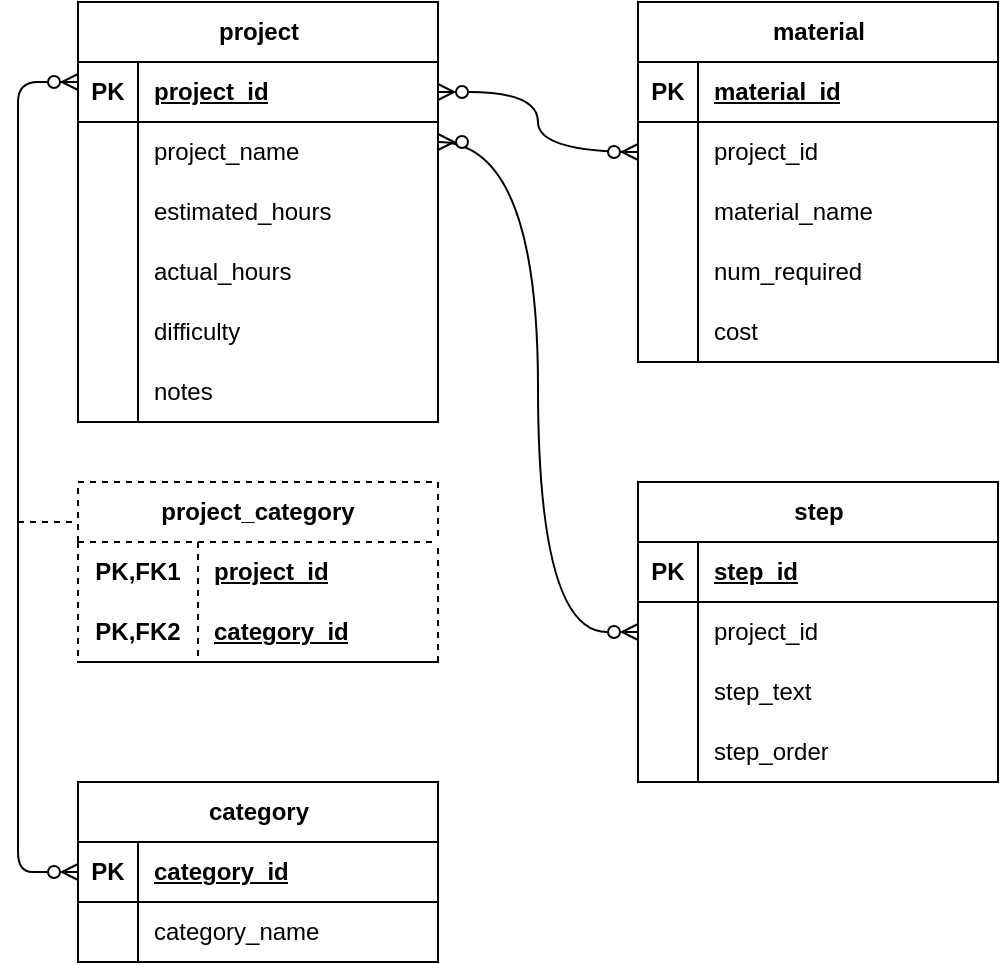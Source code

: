 <mxfile version="21.2.1" type="device">
  <diagram name="Page-1" id="pzcDLendop_btWF9SKgL">
    <mxGraphModel dx="1050" dy="621" grid="1" gridSize="10" guides="1" tooltips="1" connect="1" arrows="1" fold="1" page="1" pageScale="1" pageWidth="827" pageHeight="1169" math="0" shadow="0">
      <root>
        <mxCell id="0" />
        <mxCell id="1" parent="0" />
        <mxCell id="HXFpmA459Xm4m_ooiVOO-1" value="project" style="shape=table;startSize=30;container=1;collapsible=1;childLayout=tableLayout;fixedRows=1;rowLines=0;fontStyle=1;align=center;resizeLast=1;html=1;" vertex="1" parent="1">
          <mxGeometry x="80" y="80" width="180" height="210" as="geometry" />
        </mxCell>
        <mxCell id="HXFpmA459Xm4m_ooiVOO-2" value="" style="shape=tableRow;horizontal=0;startSize=0;swimlaneHead=0;swimlaneBody=0;fillColor=none;collapsible=0;dropTarget=0;points=[[0,0.5],[1,0.5]];portConstraint=eastwest;top=0;left=0;right=0;bottom=1;" vertex="1" parent="HXFpmA459Xm4m_ooiVOO-1">
          <mxGeometry y="30" width="180" height="30" as="geometry" />
        </mxCell>
        <mxCell id="HXFpmA459Xm4m_ooiVOO-3" value="PK" style="shape=partialRectangle;connectable=0;fillColor=none;top=0;left=0;bottom=0;right=0;fontStyle=1;overflow=hidden;whiteSpace=wrap;html=1;" vertex="1" parent="HXFpmA459Xm4m_ooiVOO-2">
          <mxGeometry width="30" height="30" as="geometry">
            <mxRectangle width="30" height="30" as="alternateBounds" />
          </mxGeometry>
        </mxCell>
        <mxCell id="HXFpmA459Xm4m_ooiVOO-4" value="project_id" style="shape=partialRectangle;connectable=0;fillColor=none;top=0;left=0;bottom=0;right=0;align=left;spacingLeft=6;fontStyle=5;overflow=hidden;whiteSpace=wrap;html=1;" vertex="1" parent="HXFpmA459Xm4m_ooiVOO-2">
          <mxGeometry x="30" width="150" height="30" as="geometry">
            <mxRectangle width="150" height="30" as="alternateBounds" />
          </mxGeometry>
        </mxCell>
        <mxCell id="HXFpmA459Xm4m_ooiVOO-5" value="" style="shape=tableRow;horizontal=0;startSize=0;swimlaneHead=0;swimlaneBody=0;fillColor=none;collapsible=0;dropTarget=0;points=[[0,0.5],[1,0.5]];portConstraint=eastwest;top=0;left=0;right=0;bottom=0;" vertex="1" parent="HXFpmA459Xm4m_ooiVOO-1">
          <mxGeometry y="60" width="180" height="30" as="geometry" />
        </mxCell>
        <mxCell id="HXFpmA459Xm4m_ooiVOO-6" value="" style="shape=partialRectangle;connectable=0;fillColor=none;top=0;left=0;bottom=0;right=0;editable=1;overflow=hidden;whiteSpace=wrap;html=1;" vertex="1" parent="HXFpmA459Xm4m_ooiVOO-5">
          <mxGeometry width="30" height="30" as="geometry">
            <mxRectangle width="30" height="30" as="alternateBounds" />
          </mxGeometry>
        </mxCell>
        <mxCell id="HXFpmA459Xm4m_ooiVOO-7" value="project_name" style="shape=partialRectangle;connectable=0;fillColor=none;top=0;left=0;bottom=0;right=0;align=left;spacingLeft=6;overflow=hidden;whiteSpace=wrap;html=1;" vertex="1" parent="HXFpmA459Xm4m_ooiVOO-5">
          <mxGeometry x="30" width="150" height="30" as="geometry">
            <mxRectangle width="150" height="30" as="alternateBounds" />
          </mxGeometry>
        </mxCell>
        <mxCell id="HXFpmA459Xm4m_ooiVOO-8" value="" style="shape=tableRow;horizontal=0;startSize=0;swimlaneHead=0;swimlaneBody=0;fillColor=none;collapsible=0;dropTarget=0;points=[[0,0.5],[1,0.5]];portConstraint=eastwest;top=0;left=0;right=0;bottom=0;" vertex="1" parent="HXFpmA459Xm4m_ooiVOO-1">
          <mxGeometry y="90" width="180" height="30" as="geometry" />
        </mxCell>
        <mxCell id="HXFpmA459Xm4m_ooiVOO-9" value="" style="shape=partialRectangle;connectable=0;fillColor=none;top=0;left=0;bottom=0;right=0;editable=1;overflow=hidden;whiteSpace=wrap;html=1;" vertex="1" parent="HXFpmA459Xm4m_ooiVOO-8">
          <mxGeometry width="30" height="30" as="geometry">
            <mxRectangle width="30" height="30" as="alternateBounds" />
          </mxGeometry>
        </mxCell>
        <mxCell id="HXFpmA459Xm4m_ooiVOO-10" value="estimated_hours" style="shape=partialRectangle;connectable=0;fillColor=none;top=0;left=0;bottom=0;right=0;align=left;spacingLeft=6;overflow=hidden;whiteSpace=wrap;html=1;" vertex="1" parent="HXFpmA459Xm4m_ooiVOO-8">
          <mxGeometry x="30" width="150" height="30" as="geometry">
            <mxRectangle width="150" height="30" as="alternateBounds" />
          </mxGeometry>
        </mxCell>
        <mxCell id="HXFpmA459Xm4m_ooiVOO-11" value="" style="shape=tableRow;horizontal=0;startSize=0;swimlaneHead=0;swimlaneBody=0;fillColor=none;collapsible=0;dropTarget=0;points=[[0,0.5],[1,0.5]];portConstraint=eastwest;top=0;left=0;right=0;bottom=0;" vertex="1" parent="HXFpmA459Xm4m_ooiVOO-1">
          <mxGeometry y="120" width="180" height="30" as="geometry" />
        </mxCell>
        <mxCell id="HXFpmA459Xm4m_ooiVOO-12" value="" style="shape=partialRectangle;connectable=0;fillColor=none;top=0;left=0;bottom=0;right=0;editable=1;overflow=hidden;whiteSpace=wrap;html=1;" vertex="1" parent="HXFpmA459Xm4m_ooiVOO-11">
          <mxGeometry width="30" height="30" as="geometry">
            <mxRectangle width="30" height="30" as="alternateBounds" />
          </mxGeometry>
        </mxCell>
        <mxCell id="HXFpmA459Xm4m_ooiVOO-13" value="actual_hours" style="shape=partialRectangle;connectable=0;fillColor=none;top=0;left=0;bottom=0;right=0;align=left;spacingLeft=6;overflow=hidden;whiteSpace=wrap;html=1;" vertex="1" parent="HXFpmA459Xm4m_ooiVOO-11">
          <mxGeometry x="30" width="150" height="30" as="geometry">
            <mxRectangle width="150" height="30" as="alternateBounds" />
          </mxGeometry>
        </mxCell>
        <mxCell id="HXFpmA459Xm4m_ooiVOO-20" style="shape=tableRow;horizontal=0;startSize=0;swimlaneHead=0;swimlaneBody=0;fillColor=none;collapsible=0;dropTarget=0;points=[[0,0.5],[1,0.5]];portConstraint=eastwest;top=0;left=0;right=0;bottom=0;" vertex="1" parent="HXFpmA459Xm4m_ooiVOO-1">
          <mxGeometry y="150" width="180" height="30" as="geometry" />
        </mxCell>
        <mxCell id="HXFpmA459Xm4m_ooiVOO-21" style="shape=partialRectangle;connectable=0;fillColor=none;top=0;left=0;bottom=0;right=0;editable=1;overflow=hidden;whiteSpace=wrap;html=1;" vertex="1" parent="HXFpmA459Xm4m_ooiVOO-20">
          <mxGeometry width="30" height="30" as="geometry">
            <mxRectangle width="30" height="30" as="alternateBounds" />
          </mxGeometry>
        </mxCell>
        <mxCell id="HXFpmA459Xm4m_ooiVOO-22" value="difficulty" style="shape=partialRectangle;connectable=0;fillColor=none;top=0;left=0;bottom=0;right=0;align=left;spacingLeft=6;overflow=hidden;whiteSpace=wrap;html=1;" vertex="1" parent="HXFpmA459Xm4m_ooiVOO-20">
          <mxGeometry x="30" width="150" height="30" as="geometry">
            <mxRectangle width="150" height="30" as="alternateBounds" />
          </mxGeometry>
        </mxCell>
        <mxCell id="HXFpmA459Xm4m_ooiVOO-17" style="shape=tableRow;horizontal=0;startSize=0;swimlaneHead=0;swimlaneBody=0;fillColor=none;collapsible=0;dropTarget=0;points=[[0,0.5],[1,0.5]];portConstraint=eastwest;top=0;left=0;right=0;bottom=0;" vertex="1" parent="HXFpmA459Xm4m_ooiVOO-1">
          <mxGeometry y="180" width="180" height="30" as="geometry" />
        </mxCell>
        <mxCell id="HXFpmA459Xm4m_ooiVOO-18" style="shape=partialRectangle;connectable=0;fillColor=none;top=0;left=0;bottom=0;right=0;editable=1;overflow=hidden;whiteSpace=wrap;html=1;" vertex="1" parent="HXFpmA459Xm4m_ooiVOO-17">
          <mxGeometry width="30" height="30" as="geometry">
            <mxRectangle width="30" height="30" as="alternateBounds" />
          </mxGeometry>
        </mxCell>
        <mxCell id="HXFpmA459Xm4m_ooiVOO-19" value="notes" style="shape=partialRectangle;connectable=0;fillColor=none;top=0;left=0;bottom=0;right=0;align=left;spacingLeft=6;overflow=hidden;whiteSpace=wrap;html=1;" vertex="1" parent="HXFpmA459Xm4m_ooiVOO-17">
          <mxGeometry x="30" width="150" height="30" as="geometry">
            <mxRectangle width="150" height="30" as="alternateBounds" />
          </mxGeometry>
        </mxCell>
        <mxCell id="HXFpmA459Xm4m_ooiVOO-26" value="material" style="shape=table;startSize=30;container=1;collapsible=1;childLayout=tableLayout;fixedRows=1;rowLines=0;fontStyle=1;align=center;resizeLast=1;html=1;" vertex="1" parent="1">
          <mxGeometry x="360" y="80" width="180" height="180" as="geometry" />
        </mxCell>
        <mxCell id="HXFpmA459Xm4m_ooiVOO-27" value="" style="shape=tableRow;horizontal=0;startSize=0;swimlaneHead=0;swimlaneBody=0;fillColor=none;collapsible=0;dropTarget=0;points=[[0,0.5],[1,0.5]];portConstraint=eastwest;top=0;left=0;right=0;bottom=1;" vertex="1" parent="HXFpmA459Xm4m_ooiVOO-26">
          <mxGeometry y="30" width="180" height="30" as="geometry" />
        </mxCell>
        <mxCell id="HXFpmA459Xm4m_ooiVOO-28" value="PK" style="shape=partialRectangle;connectable=0;fillColor=none;top=0;left=0;bottom=0;right=0;fontStyle=1;overflow=hidden;whiteSpace=wrap;html=1;" vertex="1" parent="HXFpmA459Xm4m_ooiVOO-27">
          <mxGeometry width="30" height="30" as="geometry">
            <mxRectangle width="30" height="30" as="alternateBounds" />
          </mxGeometry>
        </mxCell>
        <mxCell id="HXFpmA459Xm4m_ooiVOO-29" value="material_id" style="shape=partialRectangle;connectable=0;fillColor=none;top=0;left=0;bottom=0;right=0;align=left;spacingLeft=6;fontStyle=5;overflow=hidden;whiteSpace=wrap;html=1;" vertex="1" parent="HXFpmA459Xm4m_ooiVOO-27">
          <mxGeometry x="30" width="150" height="30" as="geometry">
            <mxRectangle width="150" height="30" as="alternateBounds" />
          </mxGeometry>
        </mxCell>
        <mxCell id="HXFpmA459Xm4m_ooiVOO-30" value="" style="shape=tableRow;horizontal=0;startSize=0;swimlaneHead=0;swimlaneBody=0;fillColor=none;collapsible=0;dropTarget=0;points=[[0,0.5],[1,0.5]];portConstraint=eastwest;top=0;left=0;right=0;bottom=0;" vertex="1" parent="HXFpmA459Xm4m_ooiVOO-26">
          <mxGeometry y="60" width="180" height="30" as="geometry" />
        </mxCell>
        <mxCell id="HXFpmA459Xm4m_ooiVOO-31" value="" style="shape=partialRectangle;connectable=0;fillColor=none;top=0;left=0;bottom=0;right=0;editable=1;overflow=hidden;whiteSpace=wrap;html=1;" vertex="1" parent="HXFpmA459Xm4m_ooiVOO-30">
          <mxGeometry width="30" height="30" as="geometry">
            <mxRectangle width="30" height="30" as="alternateBounds" />
          </mxGeometry>
        </mxCell>
        <mxCell id="HXFpmA459Xm4m_ooiVOO-32" value="project_id" style="shape=partialRectangle;connectable=0;fillColor=none;top=0;left=0;bottom=0;right=0;align=left;spacingLeft=6;overflow=hidden;whiteSpace=wrap;html=1;" vertex="1" parent="HXFpmA459Xm4m_ooiVOO-30">
          <mxGeometry x="30" width="150" height="30" as="geometry">
            <mxRectangle width="150" height="30" as="alternateBounds" />
          </mxGeometry>
        </mxCell>
        <mxCell id="HXFpmA459Xm4m_ooiVOO-33" value="" style="shape=tableRow;horizontal=0;startSize=0;swimlaneHead=0;swimlaneBody=0;fillColor=none;collapsible=0;dropTarget=0;points=[[0,0.5],[1,0.5]];portConstraint=eastwest;top=0;left=0;right=0;bottom=0;" vertex="1" parent="HXFpmA459Xm4m_ooiVOO-26">
          <mxGeometry y="90" width="180" height="30" as="geometry" />
        </mxCell>
        <mxCell id="HXFpmA459Xm4m_ooiVOO-34" value="" style="shape=partialRectangle;connectable=0;fillColor=none;top=0;left=0;bottom=0;right=0;editable=1;overflow=hidden;whiteSpace=wrap;html=1;" vertex="1" parent="HXFpmA459Xm4m_ooiVOO-33">
          <mxGeometry width="30" height="30" as="geometry">
            <mxRectangle width="30" height="30" as="alternateBounds" />
          </mxGeometry>
        </mxCell>
        <mxCell id="HXFpmA459Xm4m_ooiVOO-35" value="material_name" style="shape=partialRectangle;connectable=0;fillColor=none;top=0;left=0;bottom=0;right=0;align=left;spacingLeft=6;overflow=hidden;whiteSpace=wrap;html=1;" vertex="1" parent="HXFpmA459Xm4m_ooiVOO-33">
          <mxGeometry x="30" width="150" height="30" as="geometry">
            <mxRectangle width="150" height="30" as="alternateBounds" />
          </mxGeometry>
        </mxCell>
        <mxCell id="HXFpmA459Xm4m_ooiVOO-36" value="" style="shape=tableRow;horizontal=0;startSize=0;swimlaneHead=0;swimlaneBody=0;fillColor=none;collapsible=0;dropTarget=0;points=[[0,0.5],[1,0.5]];portConstraint=eastwest;top=0;left=0;right=0;bottom=0;" vertex="1" parent="HXFpmA459Xm4m_ooiVOO-26">
          <mxGeometry y="120" width="180" height="30" as="geometry" />
        </mxCell>
        <mxCell id="HXFpmA459Xm4m_ooiVOO-37" value="" style="shape=partialRectangle;connectable=0;fillColor=none;top=0;left=0;bottom=0;right=0;editable=1;overflow=hidden;whiteSpace=wrap;html=1;" vertex="1" parent="HXFpmA459Xm4m_ooiVOO-36">
          <mxGeometry width="30" height="30" as="geometry">
            <mxRectangle width="30" height="30" as="alternateBounds" />
          </mxGeometry>
        </mxCell>
        <mxCell id="HXFpmA459Xm4m_ooiVOO-38" value="num_required" style="shape=partialRectangle;connectable=0;fillColor=none;top=0;left=0;bottom=0;right=0;align=left;spacingLeft=6;overflow=hidden;whiteSpace=wrap;html=1;" vertex="1" parent="HXFpmA459Xm4m_ooiVOO-36">
          <mxGeometry x="30" width="150" height="30" as="geometry">
            <mxRectangle width="150" height="30" as="alternateBounds" />
          </mxGeometry>
        </mxCell>
        <mxCell id="HXFpmA459Xm4m_ooiVOO-39" style="shape=tableRow;horizontal=0;startSize=0;swimlaneHead=0;swimlaneBody=0;fillColor=none;collapsible=0;dropTarget=0;points=[[0,0.5],[1,0.5]];portConstraint=eastwest;top=0;left=0;right=0;bottom=0;" vertex="1" parent="HXFpmA459Xm4m_ooiVOO-26">
          <mxGeometry y="150" width="180" height="30" as="geometry" />
        </mxCell>
        <mxCell id="HXFpmA459Xm4m_ooiVOO-40" style="shape=partialRectangle;connectable=0;fillColor=none;top=0;left=0;bottom=0;right=0;editable=1;overflow=hidden;whiteSpace=wrap;html=1;" vertex="1" parent="HXFpmA459Xm4m_ooiVOO-39">
          <mxGeometry width="30" height="30" as="geometry">
            <mxRectangle width="30" height="30" as="alternateBounds" />
          </mxGeometry>
        </mxCell>
        <mxCell id="HXFpmA459Xm4m_ooiVOO-41" value="cost" style="shape=partialRectangle;connectable=0;fillColor=none;top=0;left=0;bottom=0;right=0;align=left;spacingLeft=6;overflow=hidden;whiteSpace=wrap;html=1;" vertex="1" parent="HXFpmA459Xm4m_ooiVOO-39">
          <mxGeometry x="30" width="150" height="30" as="geometry">
            <mxRectangle width="150" height="30" as="alternateBounds" />
          </mxGeometry>
        </mxCell>
        <mxCell id="HXFpmA459Xm4m_ooiVOO-42" value="project_category" style="shape=table;startSize=30;container=1;collapsible=1;childLayout=tableLayout;fixedRows=1;rowLines=0;fontStyle=1;align=center;resizeLast=1;html=1;whiteSpace=wrap;dashed=1;" vertex="1" parent="1">
          <mxGeometry x="80" y="320" width="180" height="90" as="geometry" />
        </mxCell>
        <mxCell id="HXFpmA459Xm4m_ooiVOO-43" value="" style="shape=tableRow;horizontal=0;startSize=0;swimlaneHead=0;swimlaneBody=0;fillColor=none;collapsible=0;dropTarget=0;points=[[0,0.5],[1,0.5]];portConstraint=eastwest;top=0;left=0;right=0;bottom=0;html=1;" vertex="1" parent="HXFpmA459Xm4m_ooiVOO-42">
          <mxGeometry y="30" width="180" height="30" as="geometry" />
        </mxCell>
        <mxCell id="HXFpmA459Xm4m_ooiVOO-44" value="PK,FK1" style="shape=partialRectangle;connectable=0;fillColor=none;top=0;left=0;bottom=0;right=0;fontStyle=1;overflow=hidden;html=1;whiteSpace=wrap;" vertex="1" parent="HXFpmA459Xm4m_ooiVOO-43">
          <mxGeometry width="60" height="30" as="geometry">
            <mxRectangle width="60" height="30" as="alternateBounds" />
          </mxGeometry>
        </mxCell>
        <mxCell id="HXFpmA459Xm4m_ooiVOO-45" value="project_id" style="shape=partialRectangle;connectable=0;fillColor=none;top=0;left=0;bottom=0;right=0;align=left;spacingLeft=6;fontStyle=5;overflow=hidden;html=1;whiteSpace=wrap;" vertex="1" parent="HXFpmA459Xm4m_ooiVOO-43">
          <mxGeometry x="60" width="120" height="30" as="geometry">
            <mxRectangle width="120" height="30" as="alternateBounds" />
          </mxGeometry>
        </mxCell>
        <mxCell id="HXFpmA459Xm4m_ooiVOO-46" value="" style="shape=tableRow;horizontal=0;startSize=0;swimlaneHead=0;swimlaneBody=0;fillColor=none;collapsible=0;dropTarget=0;points=[[0,0.5],[1,0.5]];portConstraint=eastwest;top=0;left=0;right=0;bottom=1;html=1;" vertex="1" parent="HXFpmA459Xm4m_ooiVOO-42">
          <mxGeometry y="60" width="180" height="30" as="geometry" />
        </mxCell>
        <mxCell id="HXFpmA459Xm4m_ooiVOO-47" value="PK,FK2" style="shape=partialRectangle;connectable=0;fillColor=none;top=0;left=0;bottom=0;right=0;fontStyle=1;overflow=hidden;html=1;whiteSpace=wrap;" vertex="1" parent="HXFpmA459Xm4m_ooiVOO-46">
          <mxGeometry width="60" height="30" as="geometry">
            <mxRectangle width="60" height="30" as="alternateBounds" />
          </mxGeometry>
        </mxCell>
        <mxCell id="HXFpmA459Xm4m_ooiVOO-48" value="category_id" style="shape=partialRectangle;connectable=0;fillColor=none;top=0;left=0;bottom=0;right=0;align=left;spacingLeft=6;fontStyle=5;overflow=hidden;html=1;whiteSpace=wrap;" vertex="1" parent="HXFpmA459Xm4m_ooiVOO-46">
          <mxGeometry x="60" width="120" height="30" as="geometry">
            <mxRectangle width="120" height="30" as="alternateBounds" />
          </mxGeometry>
        </mxCell>
        <mxCell id="HXFpmA459Xm4m_ooiVOO-55" value="step" style="shape=table;startSize=30;container=1;collapsible=1;childLayout=tableLayout;fixedRows=1;rowLines=0;fontStyle=1;align=center;resizeLast=1;html=1;" vertex="1" parent="1">
          <mxGeometry x="360" y="320" width="180" height="150" as="geometry" />
        </mxCell>
        <mxCell id="HXFpmA459Xm4m_ooiVOO-56" value="" style="shape=tableRow;horizontal=0;startSize=0;swimlaneHead=0;swimlaneBody=0;fillColor=none;collapsible=0;dropTarget=0;points=[[0,0.5],[1,0.5]];portConstraint=eastwest;top=0;left=0;right=0;bottom=1;" vertex="1" parent="HXFpmA459Xm4m_ooiVOO-55">
          <mxGeometry y="30" width="180" height="30" as="geometry" />
        </mxCell>
        <mxCell id="HXFpmA459Xm4m_ooiVOO-57" value="PK" style="shape=partialRectangle;connectable=0;fillColor=none;top=0;left=0;bottom=0;right=0;fontStyle=1;overflow=hidden;whiteSpace=wrap;html=1;" vertex="1" parent="HXFpmA459Xm4m_ooiVOO-56">
          <mxGeometry width="30" height="30" as="geometry">
            <mxRectangle width="30" height="30" as="alternateBounds" />
          </mxGeometry>
        </mxCell>
        <mxCell id="HXFpmA459Xm4m_ooiVOO-58" value="step_id" style="shape=partialRectangle;connectable=0;fillColor=none;top=0;left=0;bottom=0;right=0;align=left;spacingLeft=6;fontStyle=5;overflow=hidden;whiteSpace=wrap;html=1;" vertex="1" parent="HXFpmA459Xm4m_ooiVOO-56">
          <mxGeometry x="30" width="150" height="30" as="geometry">
            <mxRectangle width="150" height="30" as="alternateBounds" />
          </mxGeometry>
        </mxCell>
        <mxCell id="HXFpmA459Xm4m_ooiVOO-59" value="" style="shape=tableRow;horizontal=0;startSize=0;swimlaneHead=0;swimlaneBody=0;fillColor=none;collapsible=0;dropTarget=0;points=[[0,0.5],[1,0.5]];portConstraint=eastwest;top=0;left=0;right=0;bottom=0;" vertex="1" parent="HXFpmA459Xm4m_ooiVOO-55">
          <mxGeometry y="60" width="180" height="30" as="geometry" />
        </mxCell>
        <mxCell id="HXFpmA459Xm4m_ooiVOO-60" value="" style="shape=partialRectangle;connectable=0;fillColor=none;top=0;left=0;bottom=0;right=0;editable=1;overflow=hidden;whiteSpace=wrap;html=1;" vertex="1" parent="HXFpmA459Xm4m_ooiVOO-59">
          <mxGeometry width="30" height="30" as="geometry">
            <mxRectangle width="30" height="30" as="alternateBounds" />
          </mxGeometry>
        </mxCell>
        <mxCell id="HXFpmA459Xm4m_ooiVOO-61" value="project_id" style="shape=partialRectangle;connectable=0;fillColor=none;top=0;left=0;bottom=0;right=0;align=left;spacingLeft=6;overflow=hidden;whiteSpace=wrap;html=1;" vertex="1" parent="HXFpmA459Xm4m_ooiVOO-59">
          <mxGeometry x="30" width="150" height="30" as="geometry">
            <mxRectangle width="150" height="30" as="alternateBounds" />
          </mxGeometry>
        </mxCell>
        <mxCell id="HXFpmA459Xm4m_ooiVOO-62" value="" style="shape=tableRow;horizontal=0;startSize=0;swimlaneHead=0;swimlaneBody=0;fillColor=none;collapsible=0;dropTarget=0;points=[[0,0.5],[1,0.5]];portConstraint=eastwest;top=0;left=0;right=0;bottom=0;" vertex="1" parent="HXFpmA459Xm4m_ooiVOO-55">
          <mxGeometry y="90" width="180" height="30" as="geometry" />
        </mxCell>
        <mxCell id="HXFpmA459Xm4m_ooiVOO-63" value="" style="shape=partialRectangle;connectable=0;fillColor=none;top=0;left=0;bottom=0;right=0;editable=1;overflow=hidden;whiteSpace=wrap;html=1;" vertex="1" parent="HXFpmA459Xm4m_ooiVOO-62">
          <mxGeometry width="30" height="30" as="geometry">
            <mxRectangle width="30" height="30" as="alternateBounds" />
          </mxGeometry>
        </mxCell>
        <mxCell id="HXFpmA459Xm4m_ooiVOO-64" value="step_text" style="shape=partialRectangle;connectable=0;fillColor=none;top=0;left=0;bottom=0;right=0;align=left;spacingLeft=6;overflow=hidden;whiteSpace=wrap;html=1;" vertex="1" parent="HXFpmA459Xm4m_ooiVOO-62">
          <mxGeometry x="30" width="150" height="30" as="geometry">
            <mxRectangle width="150" height="30" as="alternateBounds" />
          </mxGeometry>
        </mxCell>
        <mxCell id="HXFpmA459Xm4m_ooiVOO-65" value="" style="shape=tableRow;horizontal=0;startSize=0;swimlaneHead=0;swimlaneBody=0;fillColor=none;collapsible=0;dropTarget=0;points=[[0,0.5],[1,0.5]];portConstraint=eastwest;top=0;left=0;right=0;bottom=0;" vertex="1" parent="HXFpmA459Xm4m_ooiVOO-55">
          <mxGeometry y="120" width="180" height="30" as="geometry" />
        </mxCell>
        <mxCell id="HXFpmA459Xm4m_ooiVOO-66" value="" style="shape=partialRectangle;connectable=0;fillColor=none;top=0;left=0;bottom=0;right=0;editable=1;overflow=hidden;whiteSpace=wrap;html=1;" vertex="1" parent="HXFpmA459Xm4m_ooiVOO-65">
          <mxGeometry width="30" height="30" as="geometry">
            <mxRectangle width="30" height="30" as="alternateBounds" />
          </mxGeometry>
        </mxCell>
        <mxCell id="HXFpmA459Xm4m_ooiVOO-67" value="step_order" style="shape=partialRectangle;connectable=0;fillColor=none;top=0;left=0;bottom=0;right=0;align=left;spacingLeft=6;overflow=hidden;whiteSpace=wrap;html=1;" vertex="1" parent="HXFpmA459Xm4m_ooiVOO-65">
          <mxGeometry x="30" width="150" height="30" as="geometry">
            <mxRectangle width="150" height="30" as="alternateBounds" />
          </mxGeometry>
        </mxCell>
        <mxCell id="HXFpmA459Xm4m_ooiVOO-68" value="category" style="shape=table;startSize=30;container=1;collapsible=1;childLayout=tableLayout;fixedRows=1;rowLines=0;fontStyle=1;align=center;resizeLast=1;html=1;" vertex="1" parent="1">
          <mxGeometry x="80" y="470" width="180" height="90" as="geometry" />
        </mxCell>
        <mxCell id="HXFpmA459Xm4m_ooiVOO-69" value="" style="shape=tableRow;horizontal=0;startSize=0;swimlaneHead=0;swimlaneBody=0;fillColor=none;collapsible=0;dropTarget=0;points=[[0,0.5],[1,0.5]];portConstraint=eastwest;top=0;left=0;right=0;bottom=1;" vertex="1" parent="HXFpmA459Xm4m_ooiVOO-68">
          <mxGeometry y="30" width="180" height="30" as="geometry" />
        </mxCell>
        <mxCell id="HXFpmA459Xm4m_ooiVOO-70" value="PK" style="shape=partialRectangle;connectable=0;fillColor=none;top=0;left=0;bottom=0;right=0;fontStyle=1;overflow=hidden;whiteSpace=wrap;html=1;" vertex="1" parent="HXFpmA459Xm4m_ooiVOO-69">
          <mxGeometry width="30" height="30" as="geometry">
            <mxRectangle width="30" height="30" as="alternateBounds" />
          </mxGeometry>
        </mxCell>
        <mxCell id="HXFpmA459Xm4m_ooiVOO-71" value="category_id" style="shape=partialRectangle;connectable=0;fillColor=none;top=0;left=0;bottom=0;right=0;align=left;spacingLeft=6;fontStyle=5;overflow=hidden;whiteSpace=wrap;html=1;" vertex="1" parent="HXFpmA459Xm4m_ooiVOO-69">
          <mxGeometry x="30" width="150" height="30" as="geometry">
            <mxRectangle width="150" height="30" as="alternateBounds" />
          </mxGeometry>
        </mxCell>
        <mxCell id="HXFpmA459Xm4m_ooiVOO-72" value="" style="shape=tableRow;horizontal=0;startSize=0;swimlaneHead=0;swimlaneBody=0;fillColor=none;collapsible=0;dropTarget=0;points=[[0,0.5],[1,0.5]];portConstraint=eastwest;top=0;left=0;right=0;bottom=0;" vertex="1" parent="HXFpmA459Xm4m_ooiVOO-68">
          <mxGeometry y="60" width="180" height="30" as="geometry" />
        </mxCell>
        <mxCell id="HXFpmA459Xm4m_ooiVOO-73" value="" style="shape=partialRectangle;connectable=0;fillColor=none;top=0;left=0;bottom=0;right=0;editable=1;overflow=hidden;whiteSpace=wrap;html=1;" vertex="1" parent="HXFpmA459Xm4m_ooiVOO-72">
          <mxGeometry width="30" height="30" as="geometry">
            <mxRectangle width="30" height="30" as="alternateBounds" />
          </mxGeometry>
        </mxCell>
        <mxCell id="HXFpmA459Xm4m_ooiVOO-74" value="category_name" style="shape=partialRectangle;connectable=0;fillColor=none;top=0;left=0;bottom=0;right=0;align=left;spacingLeft=6;overflow=hidden;whiteSpace=wrap;html=1;" vertex="1" parent="HXFpmA459Xm4m_ooiVOO-72">
          <mxGeometry x="30" width="150" height="30" as="geometry">
            <mxRectangle width="150" height="30" as="alternateBounds" />
          </mxGeometry>
        </mxCell>
        <mxCell id="HXFpmA459Xm4m_ooiVOO-81" value="" style="fontSize=12;html=1;endArrow=ERzeroToMany;endFill=1;rounded=1;exitX=0;exitY=0.5;exitDx=0;exitDy=0;edgeStyle=orthogonalEdgeStyle;startArrow=ERzeroToMany;startFill=0;" edge="1" parent="1" source="HXFpmA459Xm4m_ooiVOO-69">
          <mxGeometry width="100" height="100" relative="1" as="geometry">
            <mxPoint x="-20" y="220" as="sourcePoint" />
            <mxPoint x="80" y="120" as="targetPoint" />
            <Array as="points">
              <mxPoint x="50" y="515" />
              <mxPoint x="50" y="120" />
            </Array>
          </mxGeometry>
        </mxCell>
        <mxCell id="HXFpmA459Xm4m_ooiVOO-82" value="" style="endArrow=none;html=1;rounded=0;dashed=1;" edge="1" parent="1">
          <mxGeometry relative="1" as="geometry">
            <mxPoint x="50" y="340" as="sourcePoint" />
            <mxPoint x="80" y="340" as="targetPoint" />
          </mxGeometry>
        </mxCell>
        <mxCell id="HXFpmA459Xm4m_ooiVOO-83" value="" style="edgeStyle=orthogonalEdgeStyle;fontSize=12;html=1;endArrow=ERzeroToMany;endFill=1;rounded=0;entryX=0;entryY=0.5;entryDx=0;entryDy=0;exitX=1;exitY=0.5;exitDx=0;exitDy=0;curved=1;startArrow=ERzeroToMany;startFill=0;" edge="1" parent="1" source="HXFpmA459Xm4m_ooiVOO-2" target="HXFpmA459Xm4m_ooiVOO-30">
          <mxGeometry width="100" height="100" relative="1" as="geometry">
            <mxPoint x="360" y="360" as="sourcePoint" />
            <mxPoint x="460" y="260" as="targetPoint" />
          </mxGeometry>
        </mxCell>
        <mxCell id="HXFpmA459Xm4m_ooiVOO-84" value="" style="edgeStyle=orthogonalEdgeStyle;fontSize=12;html=1;endArrow=ERzeroToMany;endFill=1;rounded=0;curved=1;startArrow=ERzeroToMany;startFill=0;" edge="1" parent="1">
          <mxGeometry width="100" height="100" relative="1" as="geometry">
            <mxPoint x="360" y="395" as="sourcePoint" />
            <mxPoint x="260" y="150" as="targetPoint" />
            <Array as="points">
              <mxPoint x="310" y="395" />
              <mxPoint x="310" y="150" />
            </Array>
          </mxGeometry>
        </mxCell>
      </root>
    </mxGraphModel>
  </diagram>
</mxfile>
